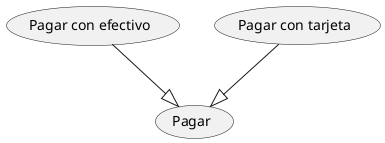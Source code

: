 @startuml
(Pagar con efectivo)
(Pagar con tarjeta)
(Pagar)

(Pagar con tarjeta)--|>(Pagar)
(Pagar con efectivo)--|>(Pagar)
@enduml